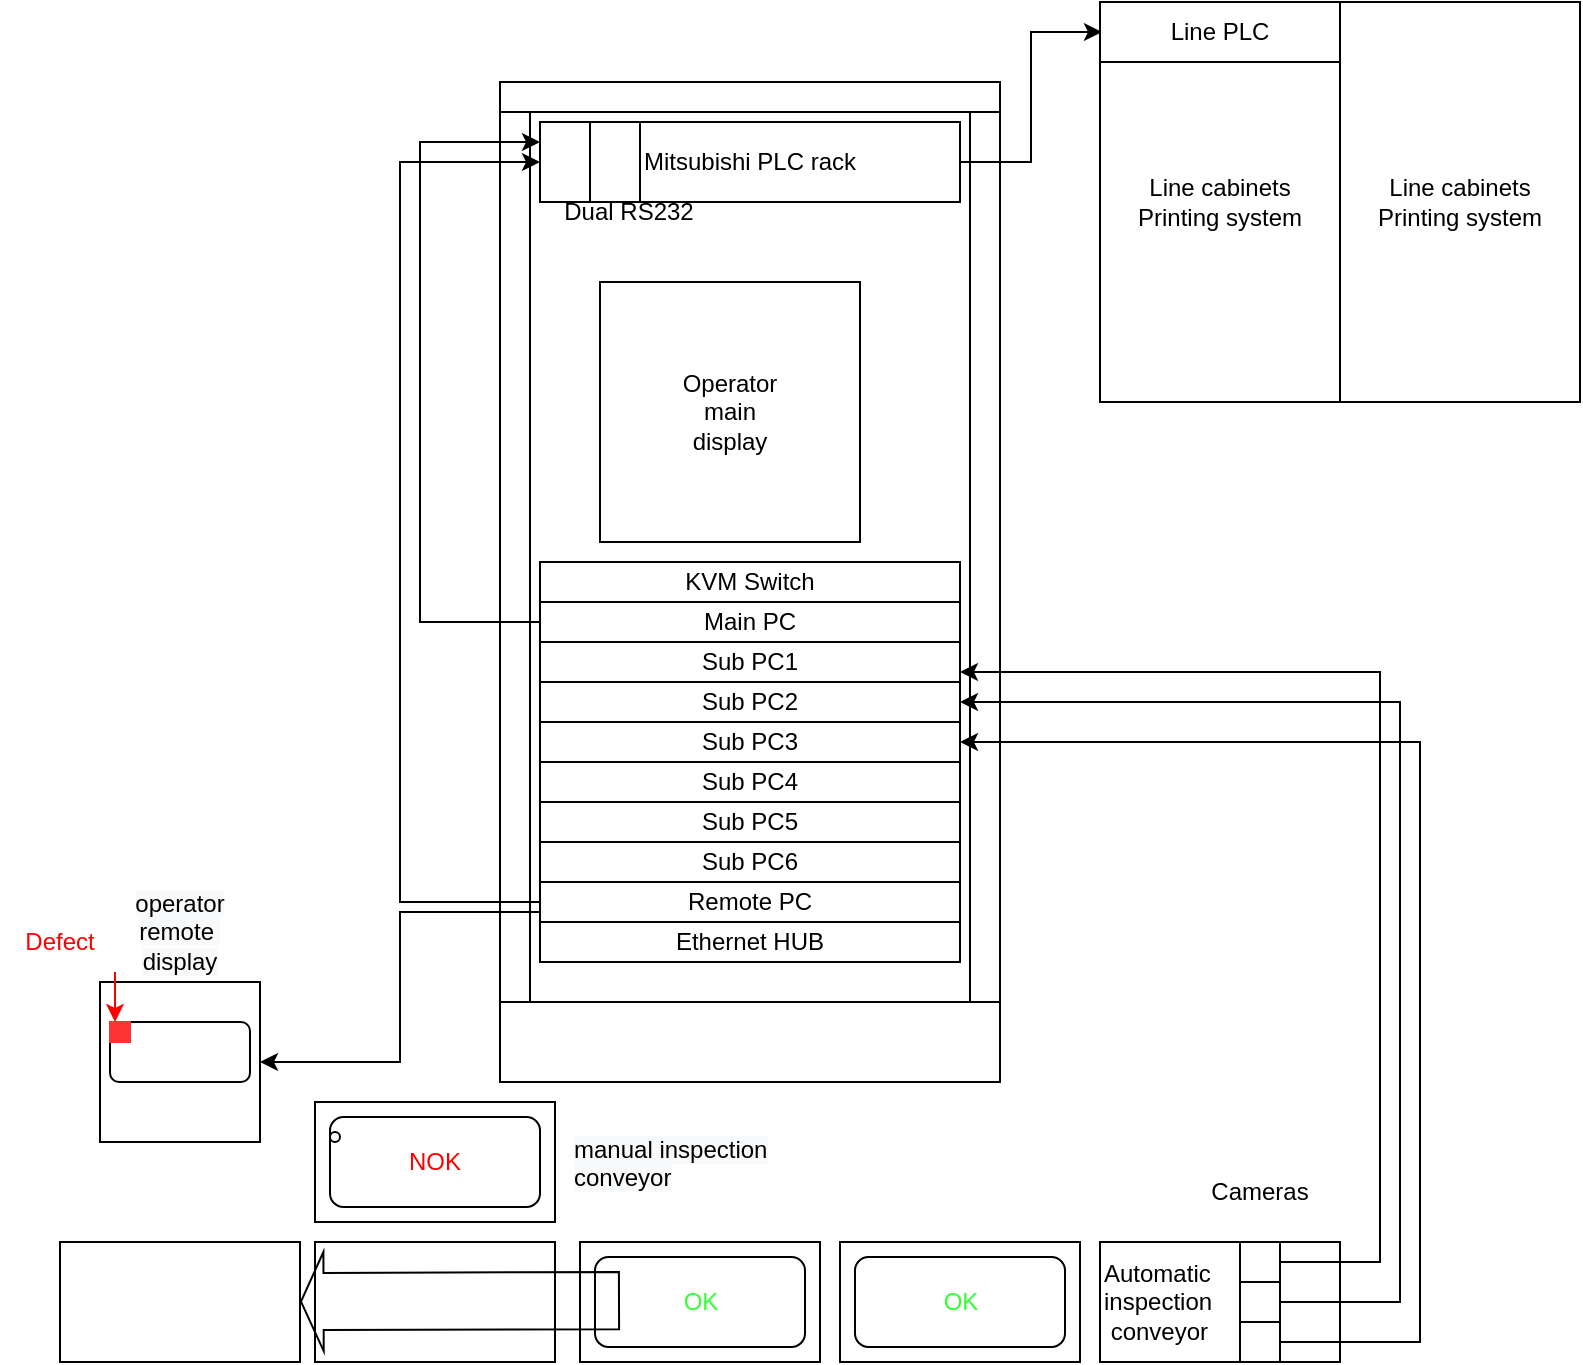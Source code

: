 <mxfile version="20.0.4" type="github">
  <diagram name="Page-1" id="099fd60b-425b-db50-ffb0-6b813814b670">
    <mxGraphModel dx="1066" dy="1870" grid="1" gridSize="10" guides="1" tooltips="1" connect="1" arrows="1" fold="1" page="1" pageScale="1" pageWidth="850" pageHeight="1100" background="none" math="0" shadow="0">
      <root>
        <mxCell id="0" />
        <mxCell id="1" parent="0" />
        <mxCell id="yU-iuNaSgS-8RjuVKIp3-1" value="" style="verticalLabelPosition=bottom;dashed=0;shadow=0;html=1;align=center;verticalAlign=top;shape=mxgraph.cabinets.cabinet;hasStand=1" vertex="1" parent="1">
          <mxGeometry x="260" y="-80" width="250" height="500" as="geometry" />
        </mxCell>
        <mxCell id="yU-iuNaSgS-8RjuVKIp3-2" value="" style="verticalLabelPosition=bottom;dashed=0;shadow=0;html=1;align=center;verticalAlign=top;shape=mxgraph.cabinets.cabinet;hasStand=1" vertex="1" parent="1">
          <mxGeometry x="260" y="-80" width="250" height="500" as="geometry" />
        </mxCell>
        <mxCell id="yU-iuNaSgS-8RjuVKIp3-21" style="edgeStyle=orthogonalEdgeStyle;rounded=0;orthogonalLoop=1;jettySize=auto;html=1;entryX=0;entryY=0.25;entryDx=0;entryDy=0;endArrow=classic;endFill=1;" edge="1" parent="1" source="yU-iuNaSgS-8RjuVKIp3-3" target="yU-iuNaSgS-8RjuVKIp3-18">
          <mxGeometry relative="1" as="geometry">
            <Array as="points">
              <mxPoint x="220" y="190" />
              <mxPoint x="220" y="-50" />
            </Array>
          </mxGeometry>
        </mxCell>
        <mxCell id="yU-iuNaSgS-8RjuVKIp3-3" value="Main PC" style="rounded=0;whiteSpace=wrap;html=1;" vertex="1" parent="1">
          <mxGeometry x="280" y="180" width="210" height="20" as="geometry" />
        </mxCell>
        <mxCell id="yU-iuNaSgS-8RjuVKIp3-7" value="Sub PC1" style="rounded=0;whiteSpace=wrap;html=1;" vertex="1" parent="1">
          <mxGeometry x="280" y="200" width="210" height="20" as="geometry" />
        </mxCell>
        <mxCell id="yU-iuNaSgS-8RjuVKIp3-8" value="Sub PC2" style="rounded=0;whiteSpace=wrap;html=1;" vertex="1" parent="1">
          <mxGeometry x="280" y="220" width="210" height="20" as="geometry" />
        </mxCell>
        <mxCell id="yU-iuNaSgS-8RjuVKIp3-9" value="Sub PC3" style="rounded=0;whiteSpace=wrap;html=1;" vertex="1" parent="1">
          <mxGeometry x="280" y="240" width="210" height="20" as="geometry" />
        </mxCell>
        <mxCell id="yU-iuNaSgS-8RjuVKIp3-10" value="Sub PC4" style="rounded=0;whiteSpace=wrap;html=1;" vertex="1" parent="1">
          <mxGeometry x="280" y="260" width="210" height="20" as="geometry" />
        </mxCell>
        <mxCell id="yU-iuNaSgS-8RjuVKIp3-11" value="Sub PC5" style="rounded=0;whiteSpace=wrap;html=1;" vertex="1" parent="1">
          <mxGeometry x="280" y="280" width="210" height="20" as="geometry" />
        </mxCell>
        <mxCell id="yU-iuNaSgS-8RjuVKIp3-12" value="Sub PC6" style="rounded=0;whiteSpace=wrap;html=1;" vertex="1" parent="1">
          <mxGeometry x="280" y="300" width="210" height="20" as="geometry" />
        </mxCell>
        <mxCell id="yU-iuNaSgS-8RjuVKIp3-22" style="edgeStyle=orthogonalEdgeStyle;rounded=0;orthogonalLoop=1;jettySize=auto;html=1;entryX=0;entryY=0.5;entryDx=0;entryDy=0;" edge="1" parent="1" source="yU-iuNaSgS-8RjuVKIp3-13" target="yU-iuNaSgS-8RjuVKIp3-18">
          <mxGeometry relative="1" as="geometry">
            <Array as="points">
              <mxPoint x="210" y="330" />
              <mxPoint x="210" y="-40" />
            </Array>
          </mxGeometry>
        </mxCell>
        <mxCell id="yU-iuNaSgS-8RjuVKIp3-42" style="edgeStyle=elbowEdgeStyle;rounded=0;orthogonalLoop=1;jettySize=auto;html=1;exitX=0;exitY=0.75;exitDx=0;exitDy=0;endArrow=classic;endFill=1;" edge="1" parent="1" source="yU-iuNaSgS-8RjuVKIp3-13" target="yU-iuNaSgS-8RjuVKIp3-41">
          <mxGeometry relative="1" as="geometry" />
        </mxCell>
        <mxCell id="yU-iuNaSgS-8RjuVKIp3-13" value="Remote PC" style="rounded=0;whiteSpace=wrap;html=1;" vertex="1" parent="1">
          <mxGeometry x="280" y="320" width="210" height="20" as="geometry" />
        </mxCell>
        <mxCell id="yU-iuNaSgS-8RjuVKIp3-14" value="Operator&lt;br&gt;main&lt;br&gt;display" style="whiteSpace=wrap;html=1;aspect=fixed;" vertex="1" parent="1">
          <mxGeometry x="310" y="20" width="130" height="130" as="geometry" />
        </mxCell>
        <mxCell id="yU-iuNaSgS-8RjuVKIp3-15" value="Ethernet HUB" style="rounded=0;whiteSpace=wrap;html=1;" vertex="1" parent="1">
          <mxGeometry x="280" y="340" width="210" height="20" as="geometry" />
        </mxCell>
        <mxCell id="yU-iuNaSgS-8RjuVKIp3-16" value="KVM Switch" style="rounded=0;whiteSpace=wrap;html=1;" vertex="1" parent="1">
          <mxGeometry x="280" y="160" width="210" height="20" as="geometry" />
        </mxCell>
        <mxCell id="yU-iuNaSgS-8RjuVKIp3-27" style="edgeStyle=elbowEdgeStyle;rounded=0;orthogonalLoop=1;jettySize=auto;html=1;entryX=0.008;entryY=0.075;entryDx=0;entryDy=0;entryPerimeter=0;endArrow=classic;endFill=1;" edge="1" parent="1" source="yU-iuNaSgS-8RjuVKIp3-18" target="yU-iuNaSgS-8RjuVKIp3-24">
          <mxGeometry relative="1" as="geometry" />
        </mxCell>
        <mxCell id="yU-iuNaSgS-8RjuVKIp3-18" value="Mitsubishi PLC rack" style="rounded=0;whiteSpace=wrap;html=1;" vertex="1" parent="1">
          <mxGeometry x="280" y="-60" width="210" height="40" as="geometry" />
        </mxCell>
        <mxCell id="yU-iuNaSgS-8RjuVKIp3-19" value="" style="rounded=0;whiteSpace=wrap;html=1;" vertex="1" parent="1">
          <mxGeometry x="305" y="-60" width="25" height="40" as="geometry" />
        </mxCell>
        <mxCell id="yU-iuNaSgS-8RjuVKIp3-20" value="Dual RS232" style="text;html=1;strokeColor=none;fillColor=none;align=center;verticalAlign=middle;whiteSpace=wrap;rounded=0;" vertex="1" parent="1">
          <mxGeometry x="287.5" y="-30" width="72.5" height="30" as="geometry" />
        </mxCell>
        <mxCell id="yU-iuNaSgS-8RjuVKIp3-24" value="Line cabinets&lt;br&gt;Printing system" style="rounded=0;whiteSpace=wrap;html=1;" vertex="1" parent="1">
          <mxGeometry x="560" y="-120" width="120" height="200" as="geometry" />
        </mxCell>
        <mxCell id="yU-iuNaSgS-8RjuVKIp3-25" value="Line cabinets&lt;br&gt;Printing system" style="rounded=0;whiteSpace=wrap;html=1;" vertex="1" parent="1">
          <mxGeometry x="680" y="-120" width="120" height="200" as="geometry" />
        </mxCell>
        <mxCell id="yU-iuNaSgS-8RjuVKIp3-26" value="Line PLC" style="rounded=0;whiteSpace=wrap;html=1;" vertex="1" parent="1">
          <mxGeometry x="560" y="-120" width="120" height="30" as="geometry" />
        </mxCell>
        <mxCell id="yU-iuNaSgS-8RjuVKIp3-28" value="&lt;div style=&quot;&quot;&gt;Automatic&amp;nbsp;&lt;/div&gt;&lt;div style=&quot;&quot;&gt;&lt;div style=&quot;&quot;&gt;&lt;div style=&quot;&quot;&gt;inspection&lt;/div&gt;&lt;/div&gt;&lt;/div&gt;&amp;nbsp;conveyor" style="rounded=0;whiteSpace=wrap;html=1;align=left;" vertex="1" parent="1">
          <mxGeometry x="560" y="500" width="120" height="60" as="geometry" />
        </mxCell>
        <mxCell id="yU-iuNaSgS-8RjuVKIp3-29" value="" style="rounded=0;whiteSpace=wrap;html=1;" vertex="1" parent="1">
          <mxGeometry x="430" y="500" width="120" height="60" as="geometry" />
        </mxCell>
        <mxCell id="yU-iuNaSgS-8RjuVKIp3-30" value="" style="rounded=0;whiteSpace=wrap;html=1;" vertex="1" parent="1">
          <mxGeometry x="300" y="500" width="120" height="60" as="geometry" />
        </mxCell>
        <mxCell id="yU-iuNaSgS-8RjuVKIp3-31" value="" style="rounded=0;whiteSpace=wrap;html=1;" vertex="1" parent="1">
          <mxGeometry x="167.5" y="500" width="120" height="60" as="geometry" />
        </mxCell>
        <mxCell id="yU-iuNaSgS-8RjuVKIp3-32" value="" style="rounded=0;whiteSpace=wrap;html=1;" vertex="1" parent="1">
          <mxGeometry x="167.5" y="430" width="120" height="60" as="geometry" />
        </mxCell>
        <mxCell id="yU-iuNaSgS-8RjuVKIp3-33" value="" style="rounded=0;whiteSpace=wrap;html=1;" vertex="1" parent="1">
          <mxGeometry x="40" y="500" width="120" height="60" as="geometry" />
        </mxCell>
        <mxCell id="yU-iuNaSgS-8RjuVKIp3-37" style="edgeStyle=elbowEdgeStyle;rounded=0;orthogonalLoop=1;jettySize=auto;html=1;entryX=1;entryY=0.75;entryDx=0;entryDy=0;endArrow=classic;endFill=1;" edge="1" parent="1" source="yU-iuNaSgS-8RjuVKIp3-34" target="yU-iuNaSgS-8RjuVKIp3-7">
          <mxGeometry relative="1" as="geometry">
            <Array as="points">
              <mxPoint x="700" y="370" />
            </Array>
          </mxGeometry>
        </mxCell>
        <mxCell id="yU-iuNaSgS-8RjuVKIp3-34" value="" style="rounded=0;whiteSpace=wrap;html=1;" vertex="1" parent="1">
          <mxGeometry x="630" y="500" width="20" height="20" as="geometry" />
        </mxCell>
        <mxCell id="yU-iuNaSgS-8RjuVKIp3-38" style="edgeStyle=elbowEdgeStyle;rounded=0;orthogonalLoop=1;jettySize=auto;html=1;entryX=0.92;entryY=0.62;entryDx=0;entryDy=0;entryPerimeter=0;endArrow=classic;endFill=1;" edge="1" parent="1" source="yU-iuNaSgS-8RjuVKIp3-35" target="yU-iuNaSgS-8RjuVKIp3-2">
          <mxGeometry relative="1" as="geometry">
            <Array as="points">
              <mxPoint x="710" y="380" />
            </Array>
          </mxGeometry>
        </mxCell>
        <mxCell id="yU-iuNaSgS-8RjuVKIp3-35" value="" style="rounded=0;whiteSpace=wrap;html=1;" vertex="1" parent="1">
          <mxGeometry x="630" y="520" width="20" height="20" as="geometry" />
        </mxCell>
        <mxCell id="yU-iuNaSgS-8RjuVKIp3-39" style="edgeStyle=elbowEdgeStyle;rounded=0;orthogonalLoop=1;jettySize=auto;html=1;entryX=0.92;entryY=0.66;entryDx=0;entryDy=0;entryPerimeter=0;endArrow=classic;endFill=1;" edge="1" parent="1" source="yU-iuNaSgS-8RjuVKIp3-36" target="yU-iuNaSgS-8RjuVKIp3-2">
          <mxGeometry relative="1" as="geometry">
            <Array as="points">
              <mxPoint x="720" y="370" />
            </Array>
          </mxGeometry>
        </mxCell>
        <mxCell id="yU-iuNaSgS-8RjuVKIp3-36" value="" style="rounded=0;whiteSpace=wrap;html=1;" vertex="1" parent="1">
          <mxGeometry x="630" y="540" width="20" height="20" as="geometry" />
        </mxCell>
        <mxCell id="yU-iuNaSgS-8RjuVKIp3-40" value="Cameras" style="text;html=1;strokeColor=none;fillColor=none;align=center;verticalAlign=middle;whiteSpace=wrap;rounded=0;" vertex="1" parent="1">
          <mxGeometry x="610" y="460" width="60" height="30" as="geometry" />
        </mxCell>
        <mxCell id="yU-iuNaSgS-8RjuVKIp3-41" value="" style="whiteSpace=wrap;html=1;aspect=fixed;" vertex="1" parent="1">
          <mxGeometry x="60" y="370" width="80" height="80" as="geometry" />
        </mxCell>
        <mxCell id="yU-iuNaSgS-8RjuVKIp3-43" value="&lt;span style=&quot;caret-color: rgb(0, 0, 0); color: rgb(0, 0, 0); font-family: Helvetica; font-size: 12px; font-style: normal; font-variant-caps: normal; font-weight: normal; letter-spacing: normal; text-align: center; text-indent: 0px; text-transform: none; word-spacing: 0px; -webkit-text-stroke-width: 0px; background-color: rgb(248, 249, 250); text-decoration: none; float: none; display: inline !important;&quot;&gt;operator remote&lt;span class=&quot;Apple-converted-space&quot;&gt;&amp;nbsp;&lt;/span&gt;&lt;/span&gt;&lt;br style=&quot;caret-color: rgb(0, 0, 0); color: rgb(0, 0, 0); font-family: Helvetica; font-size: 12px; font-style: normal; font-variant-caps: normal; font-weight: normal; letter-spacing: normal; text-align: center; text-indent: 0px; text-transform: none; word-spacing: 0px; -webkit-text-stroke-width: 0px; text-decoration: none;&quot;&gt;&lt;span style=&quot;caret-color: rgb(0, 0, 0); color: rgb(0, 0, 0); font-family: Helvetica; font-size: 12px; font-style: normal; font-variant-caps: normal; font-weight: normal; letter-spacing: normal; text-align: center; text-indent: 0px; text-transform: none; word-spacing: 0px; -webkit-text-stroke-width: 0px; background-color: rgb(248, 249, 250); text-decoration: none; float: none; display: inline !important;&quot;&gt;display&lt;/span&gt;" style="text;html=1;strokeColor=none;fillColor=none;align=center;verticalAlign=middle;whiteSpace=wrap;rounded=0;" vertex="1" parent="1">
          <mxGeometry x="70" y="330" width="60" height="30" as="geometry" />
        </mxCell>
        <mxCell id="yU-iuNaSgS-8RjuVKIp3-44" value="" style="rounded=1;whiteSpace=wrap;html=1;" vertex="1" parent="1">
          <mxGeometry x="65" y="390" width="70" height="30" as="geometry" />
        </mxCell>
        <mxCell id="yU-iuNaSgS-8RjuVKIp3-45" value="" style="rounded=0;whiteSpace=wrap;html=1;strokeColor=#FF3333;fillColor=#FF3333;" vertex="1" parent="1">
          <mxGeometry x="65" y="390" width="10" height="10" as="geometry" />
        </mxCell>
        <mxCell id="yU-iuNaSgS-8RjuVKIp3-47" style="edgeStyle=elbowEdgeStyle;rounded=0;orthogonalLoop=1;jettySize=auto;html=1;entryX=0.25;entryY=0;entryDx=0;entryDy=0;endArrow=classic;endFill=1;strokeColor=#FF0000;" edge="1" parent="1" source="yU-iuNaSgS-8RjuVKIp3-46" target="yU-iuNaSgS-8RjuVKIp3-45">
          <mxGeometry relative="1" as="geometry" />
        </mxCell>
        <mxCell id="yU-iuNaSgS-8RjuVKIp3-46" value="&lt;font color=&quot;#ff0000&quot;&gt;Defect&lt;/font&gt;" style="text;html=1;strokeColor=none;fillColor=none;align=center;verticalAlign=middle;whiteSpace=wrap;rounded=0;" vertex="1" parent="1">
          <mxGeometry x="10" y="335" width="60" height="30" as="geometry" />
        </mxCell>
        <mxCell id="yU-iuNaSgS-8RjuVKIp3-48" value="&lt;span style=&quot;caret-color: rgb(0, 0, 0); color: rgb(0, 0, 0); font-family: Helvetica; font-size: 12px; font-style: normal; font-variant-caps: normal; font-weight: normal; letter-spacing: normal; text-align: center; text-indent: 0px; text-transform: none; word-spacing: 0px; -webkit-text-stroke-width: 0px; background-color: rgb(248, 249, 250); text-decoration: none; float: none; display: inline !important;&quot;&gt;manual inspection&lt;/span&gt;&lt;br style=&quot;caret-color: rgb(0, 0, 0); color: rgb(0, 0, 0); font-family: Helvetica; font-size: 12px; font-style: normal; font-variant-caps: normal; font-weight: normal; letter-spacing: normal; text-align: center; text-indent: 0px; text-transform: none; word-spacing: 0px; -webkit-text-stroke-width: 0px; text-decoration: none;&quot;&gt;&lt;span style=&quot;caret-color: rgb(0, 0, 0); color: rgb(0, 0, 0); font-family: Helvetica; font-size: 12px; font-style: normal; font-variant-caps: normal; font-weight: normal; letter-spacing: normal; text-align: center; text-indent: 0px; text-transform: none; word-spacing: 0px; -webkit-text-stroke-width: 0px; background-color: rgb(248, 249, 250); text-decoration: none; float: none; display: inline !important;&quot;&gt;conveyor&lt;/span&gt;" style="text;whiteSpace=wrap;html=1;fontColor=#FF0000;" vertex="1" parent="1">
          <mxGeometry x="295" y="440" width="130" height="50" as="geometry" />
        </mxCell>
        <mxCell id="yU-iuNaSgS-8RjuVKIp3-49" value="NOK" style="rounded=1;whiteSpace=wrap;html=1;fontColor=#FF0000;strokeColor=#000000;fillColor=#FFFFFF;" vertex="1" parent="1">
          <mxGeometry x="175" y="437.5" width="105" height="45" as="geometry" />
        </mxCell>
        <mxCell id="yU-iuNaSgS-8RjuVKIp3-50" value="&lt;font color=&quot;#33ff33&quot;&gt;OK&lt;/font&gt;" style="rounded=1;whiteSpace=wrap;html=1;fontColor=#FF0000;strokeColor=#000000;fillColor=#FFFFFF;" vertex="1" parent="1">
          <mxGeometry x="307.5" y="507.5" width="105" height="45" as="geometry" />
        </mxCell>
        <mxCell id="yU-iuNaSgS-8RjuVKIp3-51" value="&lt;font color=&quot;#33ff33&quot;&gt;OK&lt;/font&gt;" style="rounded=1;whiteSpace=wrap;html=1;fontColor=#FF0000;strokeColor=#000000;fillColor=#FFFFFF;" vertex="1" parent="1">
          <mxGeometry x="437.5" y="507.5" width="105" height="45" as="geometry" />
        </mxCell>
        <mxCell id="yU-iuNaSgS-8RjuVKIp3-52" value="" style="ellipse;whiteSpace=wrap;html=1;aspect=fixed;fontColor=#FF0000;strokeColor=#000000;fillColor=#FFFFFF;" vertex="1" parent="1">
          <mxGeometry x="175" y="445" width="5" height="5" as="geometry" />
        </mxCell>
        <mxCell id="yU-iuNaSgS-8RjuVKIp3-54" value="" style="shape=flexArrow;endArrow=classic;html=1;rounded=0;fontColor=#FF0000;strokeColor=#000000;width=28.571;endSize=3.429;" edge="1" parent="1" target="yU-iuNaSgS-8RjuVKIp3-33">
          <mxGeometry width="50" height="50" relative="1" as="geometry">
            <mxPoint x="320" y="529.29" as="sourcePoint" />
            <mxPoint x="240" y="529.29" as="targetPoint" />
          </mxGeometry>
        </mxCell>
      </root>
    </mxGraphModel>
  </diagram>
</mxfile>
